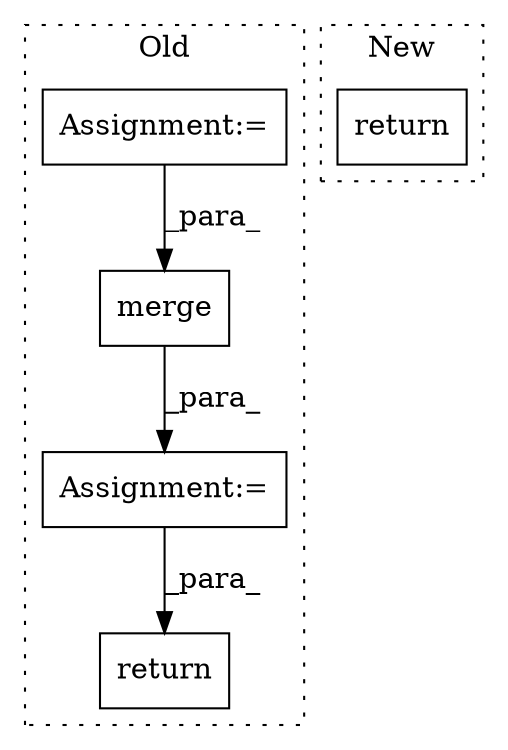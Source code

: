 digraph G {
subgraph cluster0 {
1 [label="merge" a="32" s="1107,1119" l="6,1" shape="box"];
3 [label="Assignment:=" a="7" s="1106" l="1" shape="box"];
4 [label="return" a="41" s="1126" l="7" shape="box"];
5 [label="Assignment:=" a="7" s="1082" l="1" shape="box"];
label = "Old";
style="dotted";
}
subgraph cluster1 {
2 [label="return" a="41" s="1854" l="7" shape="box"];
label = "New";
style="dotted";
}
1 -> 3 [label="_para_"];
3 -> 4 [label="_para_"];
5 -> 1 [label="_para_"];
}